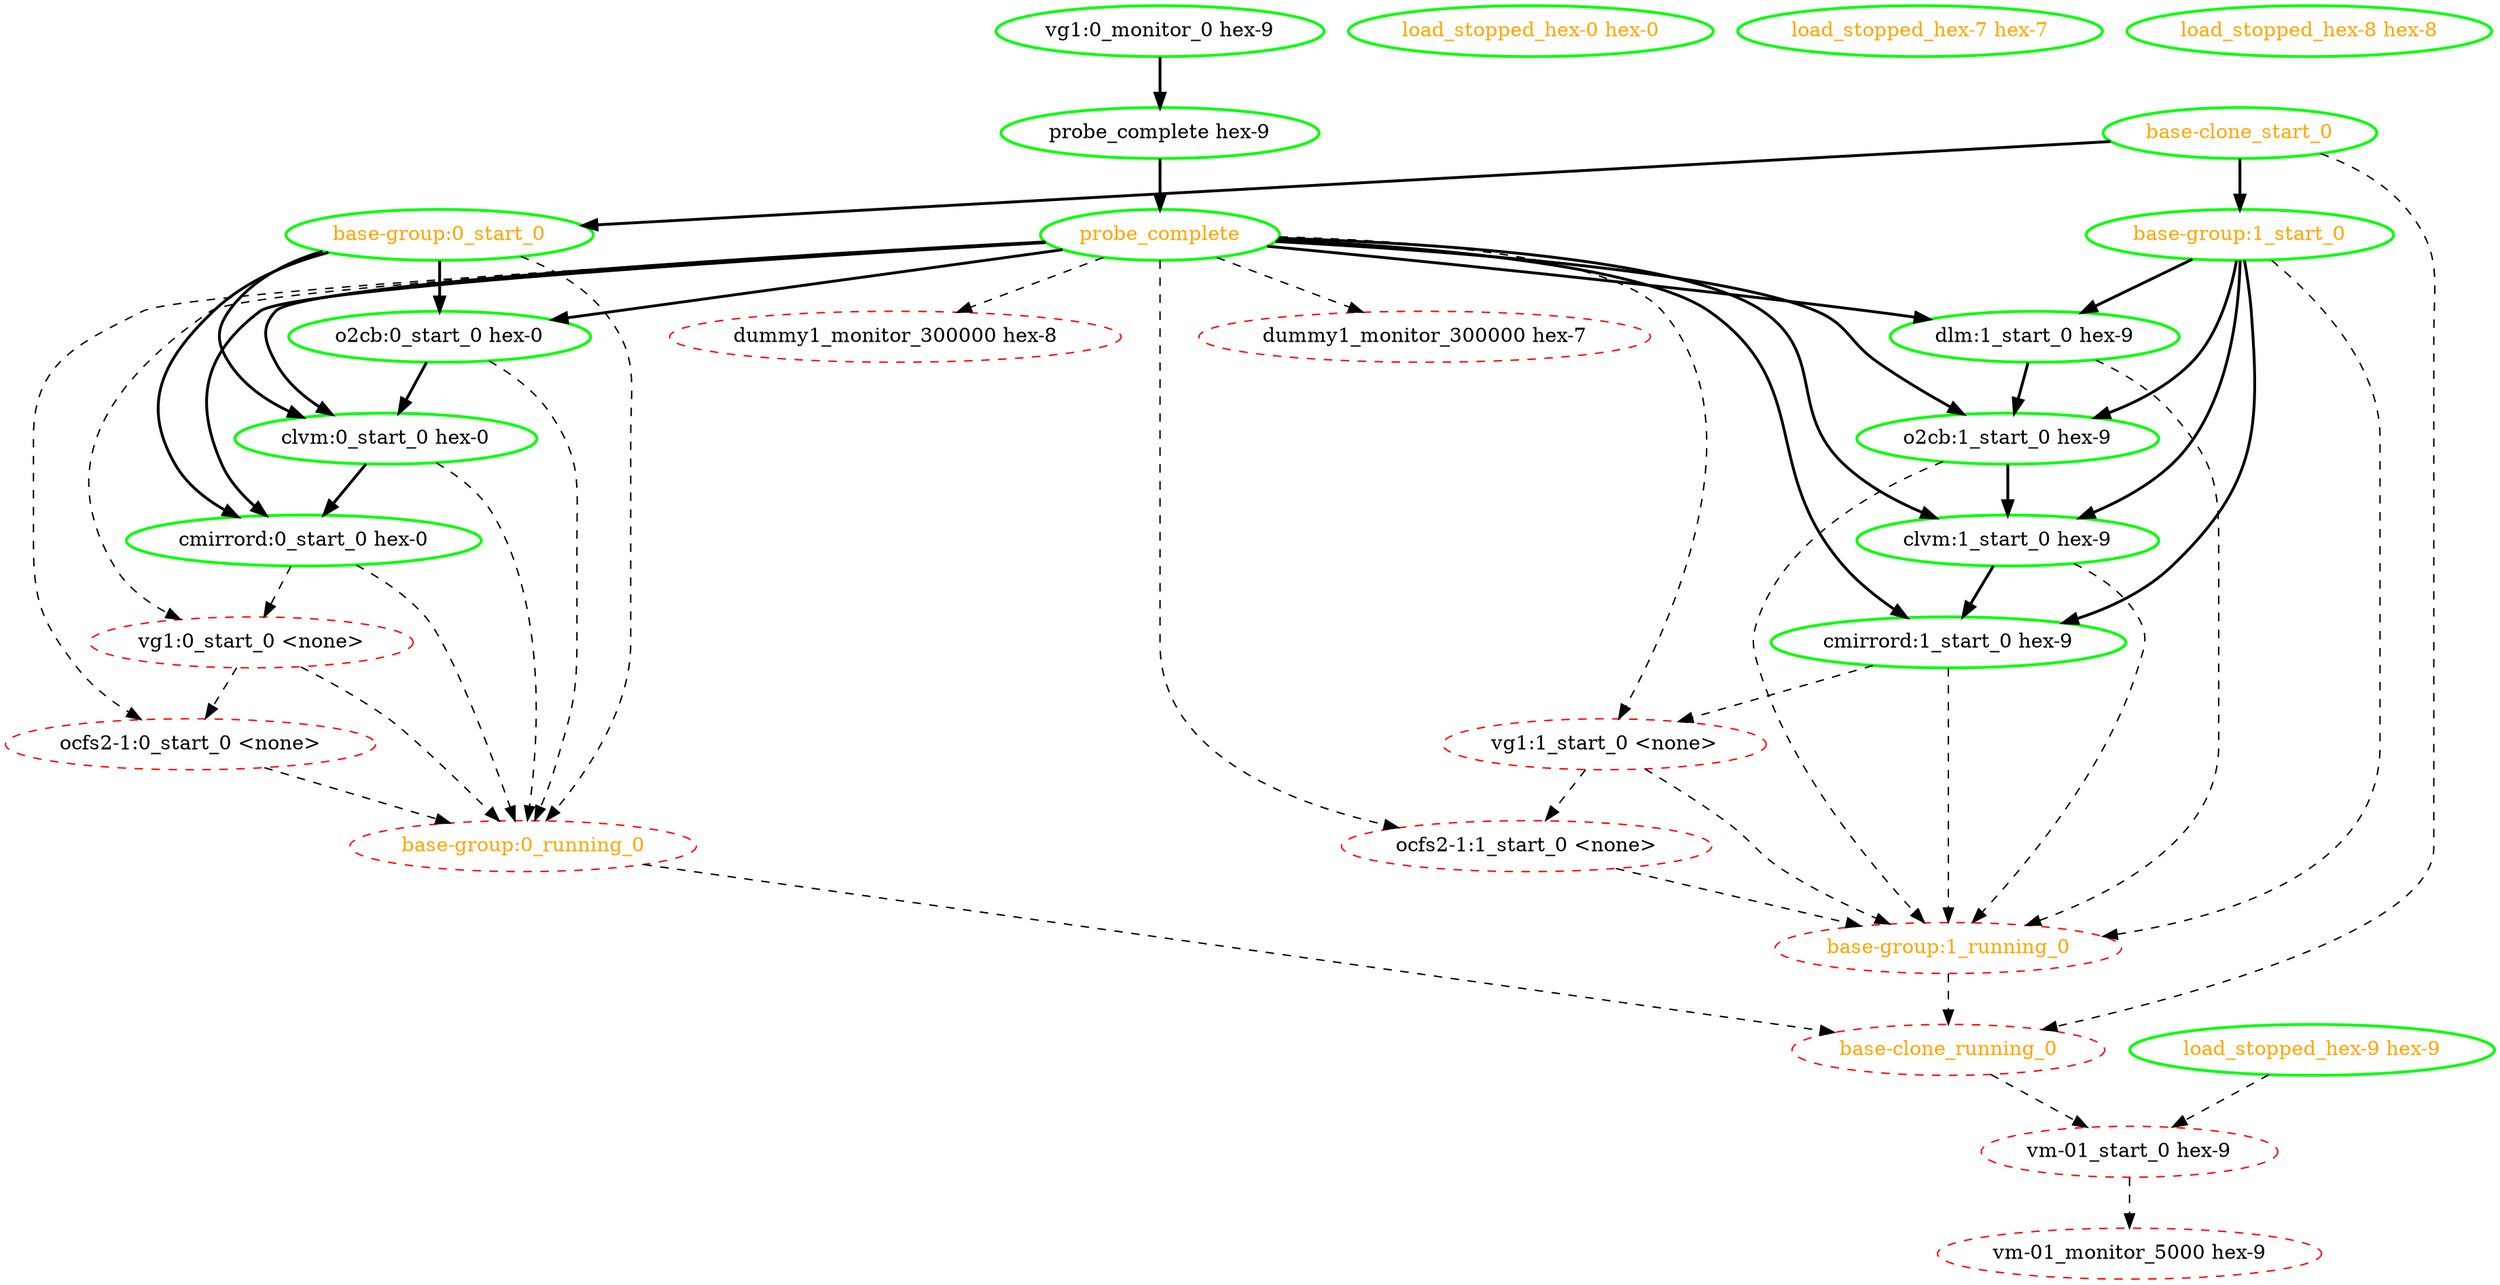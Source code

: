 digraph "g" {
"base-clone_running_0" -> "vm-01_start_0 hex-9" [ style = dashed]
"base-clone_running_0" [ style=dashed color="red" fontcolor="orange"]
"base-clone_start_0" -> "base-clone_running_0" [ style = dashed]
"base-clone_start_0" -> "base-group:0_start_0" [ style = bold]
"base-clone_start_0" -> "base-group:1_start_0" [ style = bold]
"base-clone_start_0" [ style=bold color="green" fontcolor="orange"]
"base-group:0_running_0" -> "base-clone_running_0" [ style = dashed]
"base-group:0_running_0" [ style=dashed color="red" fontcolor="orange"]
"base-group:0_start_0" -> "base-group:0_running_0" [ style = dashed]
"base-group:0_start_0" -> "clvm:0_start_0 hex-0" [ style = bold]
"base-group:0_start_0" -> "cmirrord:0_start_0 hex-0" [ style = bold]
"base-group:0_start_0" -> "o2cb:0_start_0 hex-0" [ style = bold]
"base-group:0_start_0" [ style=bold color="green" fontcolor="orange"]
"base-group:1_running_0" -> "base-clone_running_0" [ style = dashed]
"base-group:1_running_0" [ style=dashed color="red" fontcolor="orange"]
"base-group:1_start_0" -> "base-group:1_running_0" [ style = dashed]
"base-group:1_start_0" -> "clvm:1_start_0 hex-9" [ style = bold]
"base-group:1_start_0" -> "cmirrord:1_start_0 hex-9" [ style = bold]
"base-group:1_start_0" -> "dlm:1_start_0 hex-9" [ style = bold]
"base-group:1_start_0" -> "o2cb:1_start_0 hex-9" [ style = bold]
"base-group:1_start_0" [ style=bold color="green" fontcolor="orange"]
"clvm:0_start_0 hex-0" -> "base-group:0_running_0" [ style = dashed]
"clvm:0_start_0 hex-0" -> "cmirrord:0_start_0 hex-0" [ style = bold]
"clvm:0_start_0 hex-0" [ style=bold color="green" fontcolor="black"]
"clvm:1_start_0 hex-9" -> "base-group:1_running_0" [ style = dashed]
"clvm:1_start_0 hex-9" -> "cmirrord:1_start_0 hex-9" [ style = bold]
"clvm:1_start_0 hex-9" [ style=bold color="green" fontcolor="black"]
"cmirrord:0_start_0 hex-0" -> "base-group:0_running_0" [ style = dashed]
"cmirrord:0_start_0 hex-0" -> "vg1:0_start_0 <none>" [ style = dashed]
"cmirrord:0_start_0 hex-0" [ style=bold color="green" fontcolor="black"]
"cmirrord:1_start_0 hex-9" -> "base-group:1_running_0" [ style = dashed]
"cmirrord:1_start_0 hex-9" -> "vg1:1_start_0 <none>" [ style = dashed]
"cmirrord:1_start_0 hex-9" [ style=bold color="green" fontcolor="black"]
"dlm:1_start_0 hex-9" -> "base-group:1_running_0" [ style = dashed]
"dlm:1_start_0 hex-9" -> "o2cb:1_start_0 hex-9" [ style = bold]
"dlm:1_start_0 hex-9" [ style=bold color="green" fontcolor="black"]
"dummy1_monitor_300000 hex-7" [ style=dashed color="red" fontcolor="black"]
"dummy1_monitor_300000 hex-8" [ style=dashed color="red" fontcolor="black"]
"load_stopped_hex-0 hex-0" [ style=bold color="green" fontcolor="orange"]
"load_stopped_hex-7 hex-7" [ style=bold color="green" fontcolor="orange"]
"load_stopped_hex-8 hex-8" [ style=bold color="green" fontcolor="orange"]
"load_stopped_hex-9 hex-9" -> "vm-01_start_0 hex-9" [ style = dashed]
"load_stopped_hex-9 hex-9" [ style=bold color="green" fontcolor="orange"]
"o2cb:0_start_0 hex-0" -> "base-group:0_running_0" [ style = dashed]
"o2cb:0_start_0 hex-0" -> "clvm:0_start_0 hex-0" [ style = bold]
"o2cb:0_start_0 hex-0" [ style=bold color="green" fontcolor="black"]
"o2cb:1_start_0 hex-9" -> "base-group:1_running_0" [ style = dashed]
"o2cb:1_start_0 hex-9" -> "clvm:1_start_0 hex-9" [ style = bold]
"o2cb:1_start_0 hex-9" [ style=bold color="green" fontcolor="black"]
"ocfs2-1:0_start_0 <none>" -> "base-group:0_running_0" [ style = dashed]
"ocfs2-1:0_start_0 <none>" [ style=dashed color="red" fontcolor="black"]
"ocfs2-1:1_start_0 <none>" -> "base-group:1_running_0" [ style = dashed]
"ocfs2-1:1_start_0 <none>" [ style=dashed color="red" fontcolor="black"]
"probe_complete hex-9" -> "probe_complete" [ style = bold]
"probe_complete hex-9" [ style=bold color="green" fontcolor="black"]
"probe_complete" -> "clvm:0_start_0 hex-0" [ style = bold]
"probe_complete" -> "clvm:1_start_0 hex-9" [ style = bold]
"probe_complete" -> "cmirrord:0_start_0 hex-0" [ style = bold]
"probe_complete" -> "cmirrord:1_start_0 hex-9" [ style = bold]
"probe_complete" -> "dlm:1_start_0 hex-9" [ style = bold]
"probe_complete" -> "dummy1_monitor_300000 hex-7" [ style = dashed]
"probe_complete" -> "dummy1_monitor_300000 hex-8" [ style = dashed]
"probe_complete" -> "o2cb:0_start_0 hex-0" [ style = bold]
"probe_complete" -> "o2cb:1_start_0 hex-9" [ style = bold]
"probe_complete" -> "ocfs2-1:0_start_0 <none>" [ style = dashed]
"probe_complete" -> "ocfs2-1:1_start_0 <none>" [ style = dashed]
"probe_complete" -> "vg1:0_start_0 <none>" [ style = dashed]
"probe_complete" -> "vg1:1_start_0 <none>" [ style = dashed]
"probe_complete" [ style=bold color="green" fontcolor="orange"]
"vg1:0_monitor_0 hex-9" -> "probe_complete hex-9" [ style = bold]
"vg1:0_monitor_0 hex-9" [ style=bold color="green" fontcolor="black"]
"vg1:0_start_0 <none>" -> "base-group:0_running_0" [ style = dashed]
"vg1:0_start_0 <none>" -> "ocfs2-1:0_start_0 <none>" [ style = dashed]
"vg1:0_start_0 <none>" [ style=dashed color="red" fontcolor="black"]
"vg1:1_start_0 <none>" -> "base-group:1_running_0" [ style = dashed]
"vg1:1_start_0 <none>" -> "ocfs2-1:1_start_0 <none>" [ style = dashed]
"vg1:1_start_0 <none>" [ style=dashed color="red" fontcolor="black"]
"vm-01_monitor_5000 hex-9" [ style=dashed color="red" fontcolor="black"]
"vm-01_start_0 hex-9" -> "vm-01_monitor_5000 hex-9" [ style = dashed]
"vm-01_start_0 hex-9" [ style=dashed color="red" fontcolor="black"]
}
